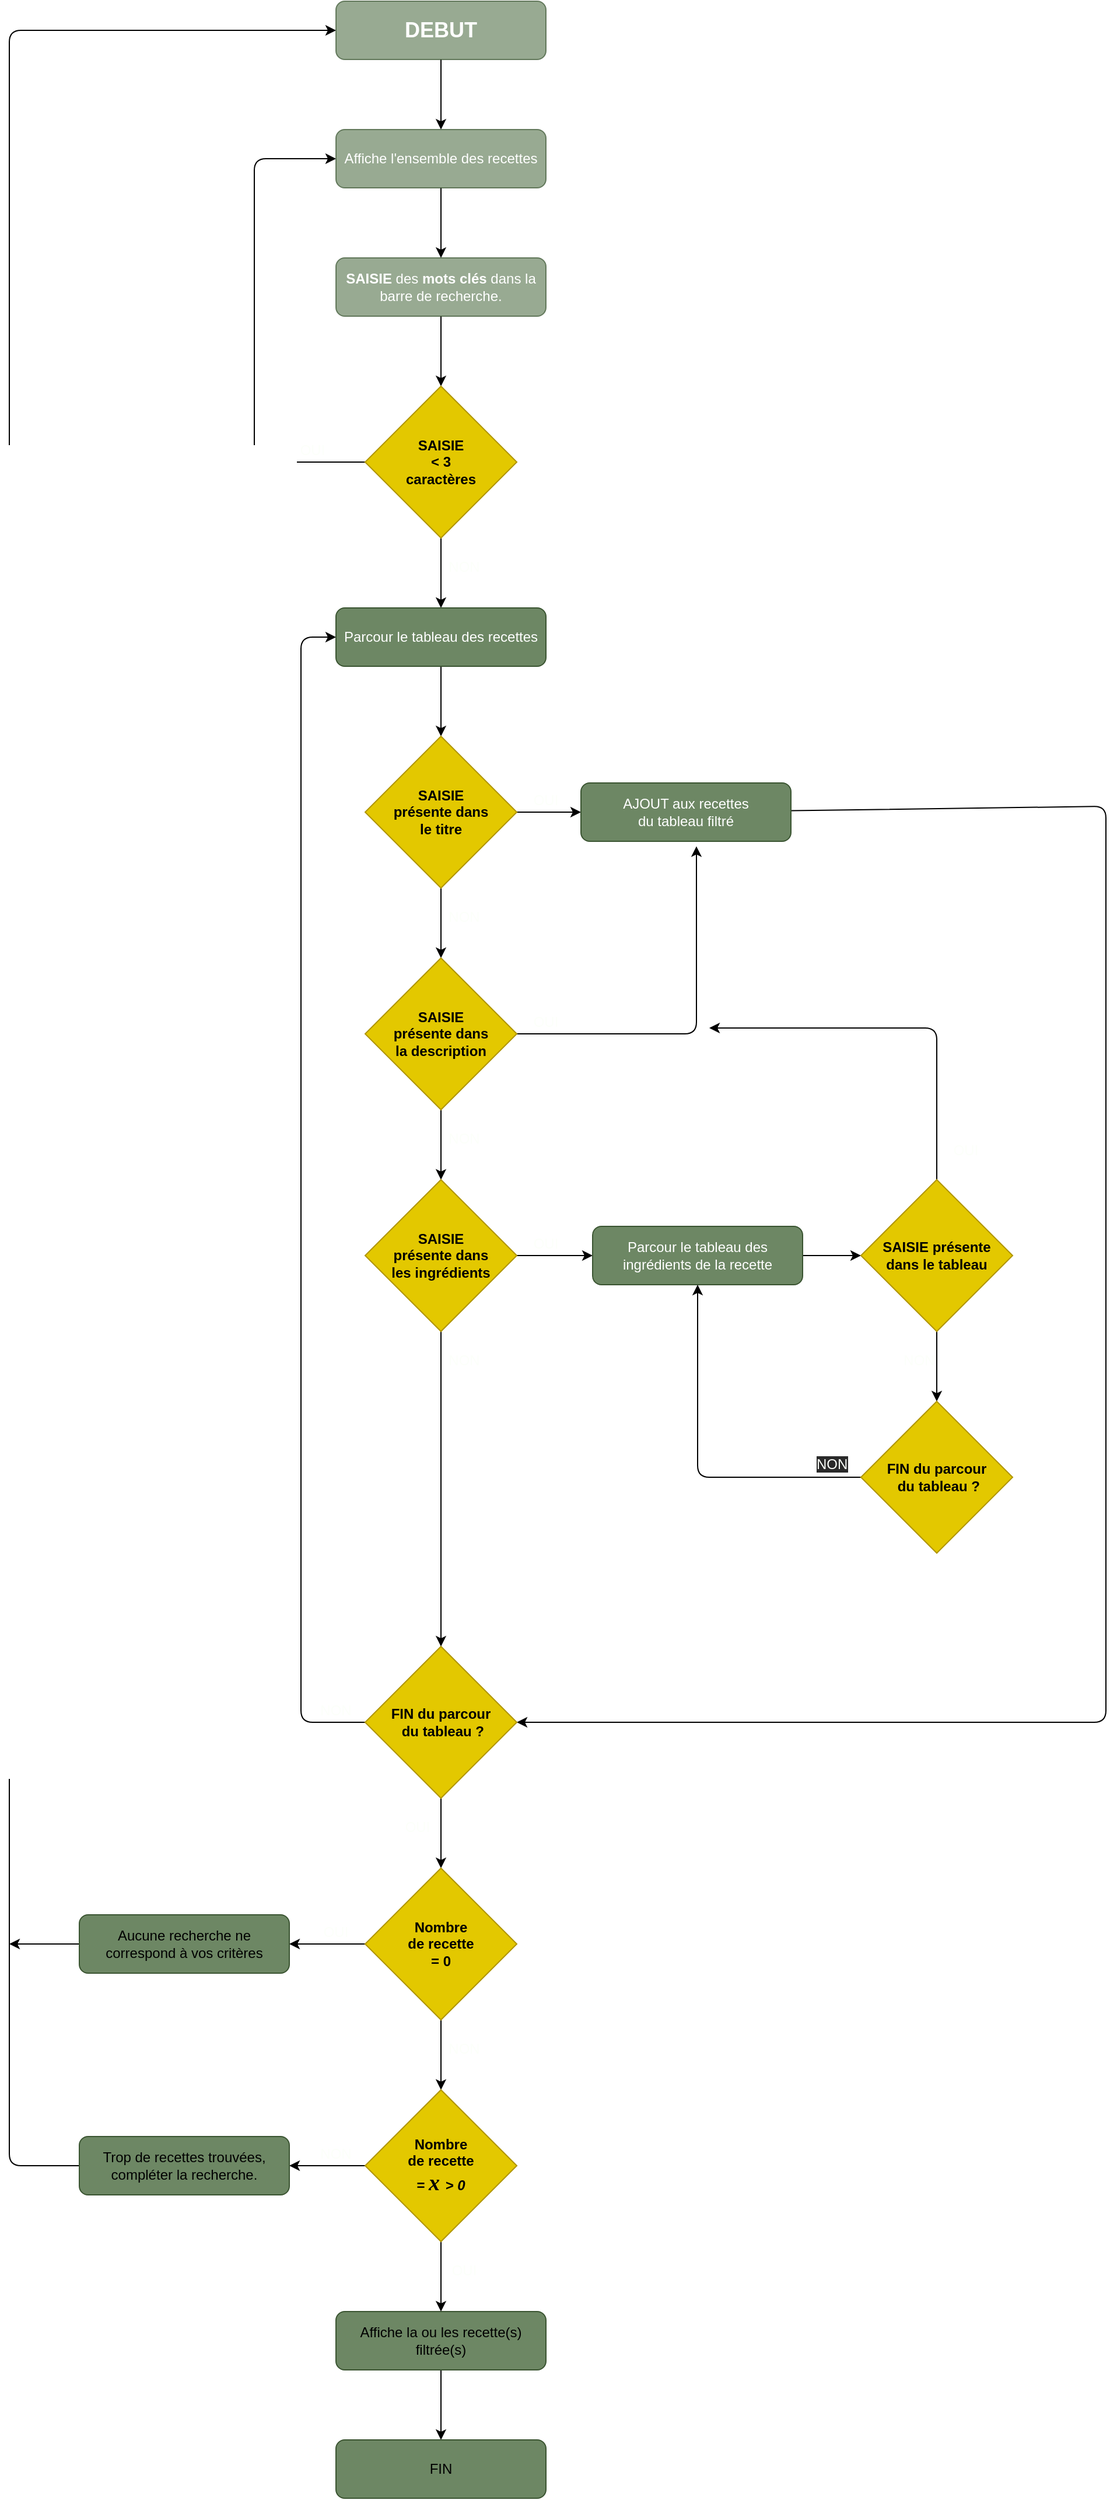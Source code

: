 <mxfile>
    <diagram id="D_HVd8B6VUuoggCPeG8F" name="Page-1">
        <mxGraphModel dx="1561" dy="1436" grid="1" gridSize="10" guides="1" tooltips="1" connect="1" arrows="1" fold="1" page="1" pageScale="1" pageWidth="850" pageHeight="1100" math="0" shadow="0">
            <root>
                <mxCell id="0"/>
                <mxCell id="1" parent="0"/>
                <mxCell id="ZSVEgMsFKH18y_2TgpHJ-98" value="" style="edgeStyle=none;html=1;fontColor=#FCFFFA;" parent="1" source="5" target="ZSVEgMsFKH18y_2TgpHJ-92" edge="1">
                    <mxGeometry relative="1" as="geometry"/>
                </mxCell>
                <mxCell id="5" value="&lt;b&gt;SAISIE&lt;/b&gt; des &lt;b&gt;mots clés&lt;/b&gt; dans la barre de recherche." style="rounded=1;whiteSpace=wrap;html=1;fillColor=#6d8764;fontColor=#ffffff;strokeColor=#3A5431;opacity=70;" parent="1" vertex="1">
                    <mxGeometry x="190" y="-190" width="180" height="50" as="geometry"/>
                </mxCell>
                <mxCell id="ZSVEgMsFKH18y_2TgpHJ-88" style="edgeStyle=none;html=1;entryX=0.5;entryY=0;entryDx=0;entryDy=0;fontColor=#FCFFFA;" parent="1" source="ZSVEgMsFKH18y_2TgpHJ-87" target="ZSVEgMsFKH18y_2TgpHJ-89" edge="1">
                    <mxGeometry relative="1" as="geometry"/>
                </mxCell>
                <mxCell id="ZSVEgMsFKH18y_2TgpHJ-87" value="&lt;h2&gt;&lt;b&gt;DEBUT&lt;/b&gt;&lt;/h2&gt;" style="rounded=1;whiteSpace=wrap;html=1;fontColor=#ffffff;strokeColor=#3A5431;fillColor=#6d8764;opacity=70;" parent="1" vertex="1">
                    <mxGeometry x="190" y="-410" width="180" height="50" as="geometry"/>
                </mxCell>
                <mxCell id="ZSVEgMsFKH18y_2TgpHJ-91" style="edgeStyle=none;html=1;entryX=0.5;entryY=0;entryDx=0;entryDy=0;fontColor=#FCFFFA;" parent="1" source="ZSVEgMsFKH18y_2TgpHJ-89" target="5" edge="1">
                    <mxGeometry relative="1" as="geometry"/>
                </mxCell>
                <mxCell id="ZSVEgMsFKH18y_2TgpHJ-89" value="Affiche l'ensemble des recettes" style="rounded=1;whiteSpace=wrap;html=1;fontColor=#ffffff;strokeColor=#3A5431;fillColor=#6d8764;opacity=70;" parent="1" vertex="1">
                    <mxGeometry x="190" y="-300" width="180" height="50" as="geometry"/>
                </mxCell>
                <mxCell id="ZSVEgMsFKH18y_2TgpHJ-96" style="edgeStyle=none;html=1;fontColor=#FCFFFA;entryX=0;entryY=0.5;entryDx=0;entryDy=0;" parent="1" source="ZSVEgMsFKH18y_2TgpHJ-92" target="ZSVEgMsFKH18y_2TgpHJ-89" edge="1">
                    <mxGeometry relative="1" as="geometry">
                        <mxPoint x="120" y="5" as="targetPoint"/>
                        <Array as="points">
                            <mxPoint x="120" y="-15"/>
                            <mxPoint x="120" y="-275"/>
                        </Array>
                    </mxGeometry>
                </mxCell>
                <mxCell id="ZSVEgMsFKH18y_2TgpHJ-101" value="" style="edgeStyle=none;html=1;fontColor=#FCFFFA;" parent="1" source="ZSVEgMsFKH18y_2TgpHJ-92" target="ZSVEgMsFKH18y_2TgpHJ-100" edge="1">
                    <mxGeometry relative="1" as="geometry"/>
                </mxCell>
                <mxCell id="ZSVEgMsFKH18y_2TgpHJ-92" value="&lt;b&gt;SAISIE&lt;br&gt;&amp;lt; 3 &lt;br&gt;caractères&lt;/b&gt;" style="rhombus;whiteSpace=wrap;html=1;fontColor=#000000;strokeColor=#B09500;fillColor=#e3c800;" parent="1" vertex="1">
                    <mxGeometry x="215" y="-80" width="130" height="130" as="geometry"/>
                </mxCell>
                <mxCell id="ZSVEgMsFKH18y_2TgpHJ-97" value="OUI" style="text;html=1;strokeColor=none;fillColor=none;align=center;verticalAlign=middle;whiteSpace=wrap;rounded=0;fontColor=#FCFFFA;rotation=0;" parent="1" vertex="1">
                    <mxGeometry x="140" y="-40" width="60" height="30" as="geometry"/>
                </mxCell>
                <mxCell id="ZSVEgMsFKH18y_2TgpHJ-104" value="" style="edgeStyle=none;html=1;fontColor=#FCFFFA;" parent="1" source="ZSVEgMsFKH18y_2TgpHJ-100" target="ZSVEgMsFKH18y_2TgpHJ-103" edge="1">
                    <mxGeometry relative="1" as="geometry"/>
                </mxCell>
                <mxCell id="ZSVEgMsFKH18y_2TgpHJ-100" value="Parcour le tableau des recettes" style="rounded=1;whiteSpace=wrap;html=1;fillColor=#6d8764;fontColor=#ffffff;strokeColor=#3A5431;" parent="1" vertex="1">
                    <mxGeometry x="190" y="110" width="180" height="50" as="geometry"/>
                </mxCell>
                <mxCell id="ZSVEgMsFKH18y_2TgpHJ-102" value="NON" style="text;html=1;strokeColor=none;fillColor=none;align=center;verticalAlign=middle;whiteSpace=wrap;rounded=0;fontColor=#FCFFFA;rotation=0;" parent="1" vertex="1">
                    <mxGeometry x="270" y="60" width="60" height="30" as="geometry"/>
                </mxCell>
                <mxCell id="ZSVEgMsFKH18y_2TgpHJ-109" style="edgeStyle=none;html=1;fontColor=#FCFFFA;entryX=0;entryY=0.5;entryDx=0;entryDy=0;" parent="1" source="ZSVEgMsFKH18y_2TgpHJ-103" target="ZSVEgMsFKH18y_2TgpHJ-108" edge="1">
                    <mxGeometry relative="1" as="geometry">
                        <mxPoint x="480" y="285" as="targetPoint"/>
                    </mxGeometry>
                </mxCell>
                <mxCell id="ZSVEgMsFKH18y_2TgpHJ-114" value="" style="edgeStyle=none;html=1;fontColor=#FCFFFA;" parent="1" source="ZSVEgMsFKH18y_2TgpHJ-103" target="ZSVEgMsFKH18y_2TgpHJ-113" edge="1">
                    <mxGeometry relative="1" as="geometry"/>
                </mxCell>
                <mxCell id="ZSVEgMsFKH18y_2TgpHJ-103" value="SAISIE&lt;br&gt;présente dans &lt;br&gt;le titre" style="rhombus;whiteSpace=wrap;html=1;fontColor=#000000;strokeColor=#B09500;fillColor=#e3c800;fontStyle=1" parent="1" vertex="1">
                    <mxGeometry x="215" y="220" width="130" height="130" as="geometry"/>
                </mxCell>
                <mxCell id="ZSVEgMsFKH18y_2TgpHJ-132" style="edgeStyle=none;html=1;entryX=1;entryY=0.5;entryDx=0;entryDy=0;fontColor=#FCFFFA;" parent="1" source="ZSVEgMsFKH18y_2TgpHJ-108" target="ZSVEgMsFKH18y_2TgpHJ-118" edge="1">
                    <mxGeometry relative="1" as="geometry">
                        <Array as="points">
                            <mxPoint x="850" y="280"/>
                            <mxPoint x="850" y="1065"/>
                        </Array>
                    </mxGeometry>
                </mxCell>
                <mxCell id="ZSVEgMsFKH18y_2TgpHJ-108" value="AJOUT aux recettes &lt;br&gt;du tableau filtré" style="rounded=1;whiteSpace=wrap;html=1;fillColor=#6d8764;fontColor=#ffffff;strokeColor=#3A5431;" parent="1" vertex="1">
                    <mxGeometry x="400" y="260" width="180" height="50" as="geometry"/>
                </mxCell>
                <mxCell id="ZSVEgMsFKH18y_2TgpHJ-112" value="OUI" style="text;html=1;strokeColor=none;fillColor=none;align=center;verticalAlign=middle;whiteSpace=wrap;rounded=0;fontColor=#FCFFFA;rotation=0;" parent="1" vertex="1">
                    <mxGeometry x="340" y="260" width="60" height="30" as="geometry"/>
                </mxCell>
                <mxCell id="ZSVEgMsFKH18y_2TgpHJ-117" style="edgeStyle=none;html=1;entryX=0.55;entryY=1.086;entryDx=0;entryDy=0;entryPerimeter=0;fontColor=#FCFFFA;" parent="1" source="ZSVEgMsFKH18y_2TgpHJ-113" target="ZSVEgMsFKH18y_2TgpHJ-108" edge="1">
                    <mxGeometry relative="1" as="geometry">
                        <Array as="points">
                            <mxPoint x="499" y="475"/>
                        </Array>
                    </mxGeometry>
                </mxCell>
                <mxCell id="73" value="" style="edgeStyle=none;html=1;" parent="1" source="ZSVEgMsFKH18y_2TgpHJ-113" target="ZSVEgMsFKH18y_2TgpHJ-134" edge="1">
                    <mxGeometry relative="1" as="geometry"/>
                </mxCell>
                <mxCell id="ZSVEgMsFKH18y_2TgpHJ-113" value="SAISIE &lt;br&gt;présente dans &lt;br&gt;la description" style="rhombus;whiteSpace=wrap;html=1;fontColor=#000000;strokeColor=#B09500;fillColor=#e3c800;fontStyle=1" parent="1" vertex="1">
                    <mxGeometry x="215" y="410" width="130" height="130" as="geometry"/>
                </mxCell>
                <mxCell id="ZSVEgMsFKH18y_2TgpHJ-116" value="NON" style="text;html=1;strokeColor=none;fillColor=none;align=center;verticalAlign=middle;whiteSpace=wrap;rounded=0;fontColor=#FCFFFA;rotation=0;" parent="1" vertex="1">
                    <mxGeometry x="270" y="360" width="60" height="30" as="geometry"/>
                </mxCell>
                <mxCell id="ZSVEgMsFKH18y_2TgpHJ-119" style="edgeStyle=none;html=1;fontColor=#FCFFFA;entryX=0;entryY=0.5;entryDx=0;entryDy=0;exitX=0;exitY=0.5;exitDx=0;exitDy=0;" parent="1" source="ZSVEgMsFKH18y_2TgpHJ-118" target="ZSVEgMsFKH18y_2TgpHJ-100" edge="1">
                    <mxGeometry relative="1" as="geometry">
                        <mxPoint x="130" y="645" as="targetPoint"/>
                        <Array as="points">
                            <mxPoint x="160" y="1065"/>
                            <mxPoint x="160" y="135"/>
                        </Array>
                        <mxPoint x="220" y="840" as="sourcePoint"/>
                    </mxGeometry>
                </mxCell>
                <mxCell id="93" value="" style="edgeStyle=none;html=1;fontFamily=Helvetica;fontSize=12;exitX=0.5;exitY=1;exitDx=0;exitDy=0;" parent="1" source="ZSVEgMsFKH18y_2TgpHJ-118" target="92" edge="1">
                    <mxGeometry relative="1" as="geometry"/>
                </mxCell>
                <mxCell id="ZSVEgMsFKH18y_2TgpHJ-118" value="FIN du parcour&lt;br&gt;&amp;nbsp;du tableau ?" style="rhombus;whiteSpace=wrap;html=1;fontColor=#000000;strokeColor=#B09500;fillColor=#e3c800;fontStyle=1" parent="1" vertex="1">
                    <mxGeometry x="215" y="1000" width="130" height="130" as="geometry"/>
                </mxCell>
                <mxCell id="ZSVEgMsFKH18y_2TgpHJ-120" value="NON" style="text;html=1;strokeColor=none;fillColor=none;align=center;verticalAlign=middle;whiteSpace=wrap;rounded=0;fontColor=#FCFFFA;rotation=0;" parent="1" vertex="1">
                    <mxGeometry x="160" y="1040" width="60" height="30" as="geometry"/>
                </mxCell>
                <mxCell id="108" style="edgeStyle=none;html=1;fontFamily=Helvetica;fontSize=12;" parent="1" source="ZSVEgMsFKH18y_2TgpHJ-124" edge="1">
                    <mxGeometry relative="1" as="geometry">
                        <mxPoint x="-90" y="1255" as="targetPoint"/>
                    </mxGeometry>
                </mxCell>
                <mxCell id="ZSVEgMsFKH18y_2TgpHJ-124" value="Aucune recherche ne &lt;br&gt;correspond à vos critères" style="rounded=1;whiteSpace=wrap;html=1;fillColor=#6d8764;strokeColor=#3A5431;" parent="1" vertex="1">
                    <mxGeometry x="-30" y="1230" width="180" height="50" as="geometry"/>
                </mxCell>
                <mxCell id="100" value="" style="edgeStyle=none;html=1;fontFamily=Helvetica;fontSize=12;" parent="1" source="ZSVEgMsFKH18y_2TgpHJ-127" target="ZSVEgMsFKH18y_2TgpHJ-129" edge="1">
                    <mxGeometry relative="1" as="geometry"/>
                </mxCell>
                <mxCell id="ZSVEgMsFKH18y_2TgpHJ-127" value="Affiche la ou les recette(s) filtrée(s)" style="rounded=1;whiteSpace=wrap;html=1;fillColor=#6d8764;strokeColor=#3A5431;" parent="1" vertex="1">
                    <mxGeometry x="190" y="1570" width="180" height="50" as="geometry"/>
                </mxCell>
                <mxCell id="ZSVEgMsFKH18y_2TgpHJ-129" value="FIN" style="rounded=1;whiteSpace=wrap;html=1;fillColor=#6d8764;strokeColor=#3A5431;" parent="1" vertex="1">
                    <mxGeometry x="190" y="1680" width="180" height="50" as="geometry"/>
                </mxCell>
                <mxCell id="74" value="" style="edgeStyle=none;html=1;" parent="1" source="ZSVEgMsFKH18y_2TgpHJ-134" target="ZSVEgMsFKH18y_2TgpHJ-118" edge="1">
                    <mxGeometry relative="1" as="geometry"/>
                </mxCell>
                <mxCell id="112" value="" style="edgeStyle=none;html=1;" parent="1" source="ZSVEgMsFKH18y_2TgpHJ-134" target="111" edge="1">
                    <mxGeometry relative="1" as="geometry"/>
                </mxCell>
                <mxCell id="ZSVEgMsFKH18y_2TgpHJ-134" value="SAISIE&lt;br&gt;présente dans &lt;br&gt;les ingrédients" style="rhombus;whiteSpace=wrap;html=1;fontColor=#000000;strokeColor=#B09500;fillColor=#e3c800;fontStyle=1" parent="1" vertex="1">
                    <mxGeometry x="215" y="600" width="130" height="130" as="geometry"/>
                </mxCell>
                <mxCell id="78" value="NON" style="text;html=1;strokeColor=none;fillColor=none;align=center;verticalAlign=middle;whiteSpace=wrap;rounded=0;fontColor=#FCFFFA;rotation=0;" parent="1" vertex="1">
                    <mxGeometry x="270" y="550" width="60" height="30" as="geometry"/>
                </mxCell>
                <mxCell id="79" value="OUI" style="text;html=1;strokeColor=none;fillColor=none;align=center;verticalAlign=middle;whiteSpace=wrap;rounded=0;fontColor=#FCFFFA;rotation=0;" parent="1" vertex="1">
                    <mxGeometry x="340" y="450" width="60" height="30" as="geometry"/>
                </mxCell>
                <mxCell id="80" value="NON" style="text;html=1;strokeColor=none;fillColor=none;align=center;verticalAlign=middle;whiteSpace=wrap;rounded=0;fontColor=#FCFFFA;rotation=0;" parent="1" vertex="1">
                    <mxGeometry x="270" y="740" width="60" height="30" as="geometry"/>
                </mxCell>
                <mxCell id="82" value="OUI" style="text;html=1;strokeColor=none;fillColor=none;align=center;verticalAlign=middle;whiteSpace=wrap;rounded=0;fontColor=#FCFFFA;rotation=0;" parent="1" vertex="1">
                    <mxGeometry x="230" y="1140" width="60" height="30" as="geometry"/>
                </mxCell>
                <mxCell id="94" value="" style="edgeStyle=none;html=1;fontFamily=Helvetica;fontSize=12;" parent="1" source="92" target="ZSVEgMsFKH18y_2TgpHJ-124" edge="1">
                    <mxGeometry relative="1" as="geometry"/>
                </mxCell>
                <mxCell id="97" value="" style="edgeStyle=none;html=1;fontFamily=Helvetica;fontSize=12;" parent="1" source="92" target="96" edge="1">
                    <mxGeometry relative="1" as="geometry"/>
                </mxCell>
                <mxCell id="92" value="Nombre &lt;br&gt;de recette&lt;br&gt;= 0" style="rhombus;whiteSpace=wrap;html=1;fontColor=#000000;strokeColor=#B09500;fillColor=#e3c800;fontStyle=1" parent="1" vertex="1">
                    <mxGeometry x="215" y="1190" width="130" height="130" as="geometry"/>
                </mxCell>
                <mxCell id="95" value="OUI" style="text;html=1;strokeColor=none;fillColor=none;align=center;verticalAlign=middle;whiteSpace=wrap;rounded=0;fontColor=#FCFFFA;rotation=0;" parent="1" vertex="1">
                    <mxGeometry x="160" y="1230" width="60" height="30" as="geometry"/>
                </mxCell>
                <mxCell id="99" value="" style="edgeStyle=none;html=1;fontFamily=Helvetica;fontSize=12;" parent="1" source="96" target="ZSVEgMsFKH18y_2TgpHJ-127" edge="1">
                    <mxGeometry relative="1" as="geometry"/>
                </mxCell>
                <mxCell id="105" value="" style="edgeStyle=none;html=1;fontFamily=Helvetica;fontSize=12;" parent="1" source="96" target="104" edge="1">
                    <mxGeometry relative="1" as="geometry"/>
                </mxCell>
                <mxCell id="96" value="Nombre &lt;br&gt;de recette&lt;br&gt;= &lt;font size=&quot;1&quot;&gt;&lt;i style=&quot;font-size: 12px&quot;&gt;&lt;font face=&quot;Times New Roman&quot; style=&quot;font-size: 19px&quot;&gt;x &lt;/font&gt;&amp;gt; 0&lt;/i&gt;&lt;/font&gt;" style="rhombus;whiteSpace=wrap;html=1;fontColor=#000000;strokeColor=#B09500;fillColor=#e3c800;fontStyle=1" parent="1" vertex="1">
                    <mxGeometry x="215" y="1380" width="130" height="130" as="geometry"/>
                </mxCell>
                <mxCell id="98" value="NON" style="text;html=1;strokeColor=none;fillColor=none;align=center;verticalAlign=middle;whiteSpace=wrap;rounded=0;fontColor=#FCFFFA;rotation=0;" parent="1" vertex="1">
                    <mxGeometry x="270" y="1330" width="60" height="30" as="geometry"/>
                </mxCell>
                <mxCell id="101" value="OUI" style="text;html=1;strokeColor=none;fillColor=none;align=center;verticalAlign=middle;whiteSpace=wrap;rounded=0;fontColor=#FCFFFA;rotation=0;" parent="1" vertex="1">
                    <mxGeometry x="270" y="1520" width="60" height="30" as="geometry"/>
                </mxCell>
                <mxCell id="107" style="edgeStyle=none;html=1;fontFamily=Helvetica;fontSize=12;entryX=0;entryY=0.5;entryDx=0;entryDy=0;exitX=0;exitY=0.5;exitDx=0;exitDy=0;" parent="1" source="104" target="ZSVEgMsFKH18y_2TgpHJ-87" edge="1">
                    <mxGeometry relative="1" as="geometry">
                        <mxPoint x="-120" y="1235.0" as="targetPoint"/>
                        <Array as="points">
                            <mxPoint x="-90" y="1445"/>
                            <mxPoint x="-90" y="-385"/>
                        </Array>
                    </mxGeometry>
                </mxCell>
                <mxCell id="104" value="Trop de recettes trouvées, compléter la recherche." style="rounded=1;whiteSpace=wrap;html=1;fillColor=#6d8764;strokeColor=#3A5431;" parent="1" vertex="1">
                    <mxGeometry x="-30" y="1420" width="180" height="50" as="geometry"/>
                </mxCell>
                <mxCell id="106" value="NON" style="text;html=1;strokeColor=none;fillColor=none;align=center;verticalAlign=middle;whiteSpace=wrap;rounded=0;fontColor=#FCFFFA;rotation=0;" parent="1" vertex="1">
                    <mxGeometry x="160" y="1420" width="60" height="30" as="geometry"/>
                </mxCell>
                <mxCell id="119" value="" style="edgeStyle=none;html=1;" parent="1" source="111" target="118" edge="1">
                    <mxGeometry relative="1" as="geometry"/>
                </mxCell>
                <mxCell id="111" value="Parcour le tableau des ingrédients de la recette" style="rounded=1;whiteSpace=wrap;html=1;fillColor=#6d8764;fontColor=#ffffff;strokeColor=#3A5431;" parent="1" vertex="1">
                    <mxGeometry x="410" y="640" width="180" height="50" as="geometry"/>
                </mxCell>
                <mxCell id="117" value="OUI" style="text;html=1;strokeColor=none;fillColor=none;align=center;verticalAlign=middle;whiteSpace=wrap;rounded=0;fontColor=#FCFFFA;rotation=0;" parent="1" vertex="1">
                    <mxGeometry x="340" y="640" width="60" height="30" as="geometry"/>
                </mxCell>
                <mxCell id="120" style="edgeStyle=none;html=1;" parent="1" source="118" edge="1">
                    <mxGeometry relative="1" as="geometry">
                        <mxPoint x="510" y="470" as="targetPoint"/>
                        <Array as="points">
                            <mxPoint x="705" y="470"/>
                        </Array>
                    </mxGeometry>
                </mxCell>
                <mxCell id="123" value="" style="edgeStyle=none;html=1;" parent="1" source="118" target="122" edge="1">
                    <mxGeometry relative="1" as="geometry"/>
                </mxCell>
                <mxCell id="118" value="SAISIE présente&lt;br&gt;dans le tableau" style="rhombus;whiteSpace=wrap;html=1;fontColor=#000000;strokeColor=#B09500;fillColor=#e3c800;fontStyle=1" parent="1" vertex="1">
                    <mxGeometry x="640" y="600" width="130" height="130" as="geometry"/>
                </mxCell>
                <mxCell id="121" value="OUI" style="text;html=1;strokeColor=none;fillColor=none;align=center;verticalAlign=middle;whiteSpace=wrap;rounded=0;fontColor=#FCFFFA;rotation=0;" parent="1" vertex="1">
                    <mxGeometry x="700" y="560" width="60" height="30" as="geometry"/>
                </mxCell>
                <mxCell id="126" style="edgeStyle=none;html=1;entryX=0.5;entryY=1;entryDx=0;entryDy=0;" parent="1" source="122" target="111" edge="1">
                    <mxGeometry relative="1" as="geometry">
                        <Array as="points">
                            <mxPoint x="500" y="855"/>
                        </Array>
                    </mxGeometry>
                </mxCell>
                <mxCell id="122" value="FIN du parcour&lt;br&gt;&amp;nbsp;du tableau ?" style="rhombus;whiteSpace=wrap;html=1;fontColor=#000000;strokeColor=#B09500;fillColor=#e3c800;fontStyle=1" parent="1" vertex="1">
                    <mxGeometry x="640" y="790" width="130" height="130" as="geometry"/>
                </mxCell>
                <mxCell id="125" value="NON" style="text;html=1;strokeColor=none;fillColor=none;align=center;verticalAlign=middle;whiteSpace=wrap;rounded=0;fontColor=#FCFFFA;rotation=0;" parent="1" vertex="1">
                    <mxGeometry x="660" y="740" width="60" height="30" as="geometry"/>
                </mxCell>
                <mxCell id="127" value="&lt;span style=&quot;color: rgb(252, 255, 250); font-family: helvetica; font-size: 12px; font-style: normal; font-weight: 400; letter-spacing: normal; text-align: center; text-indent: 0px; text-transform: none; word-spacing: 0px; background-color: rgb(42, 42, 42); display: inline; float: none;&quot;&gt;NON&lt;/span&gt;" style="text;whiteSpace=wrap;html=1;" parent="1" vertex="1">
                    <mxGeometry x="600" y="830" width="50" height="30" as="geometry"/>
                </mxCell>
            </root>
        </mxGraphModel>
    </diagram>
</mxfile>